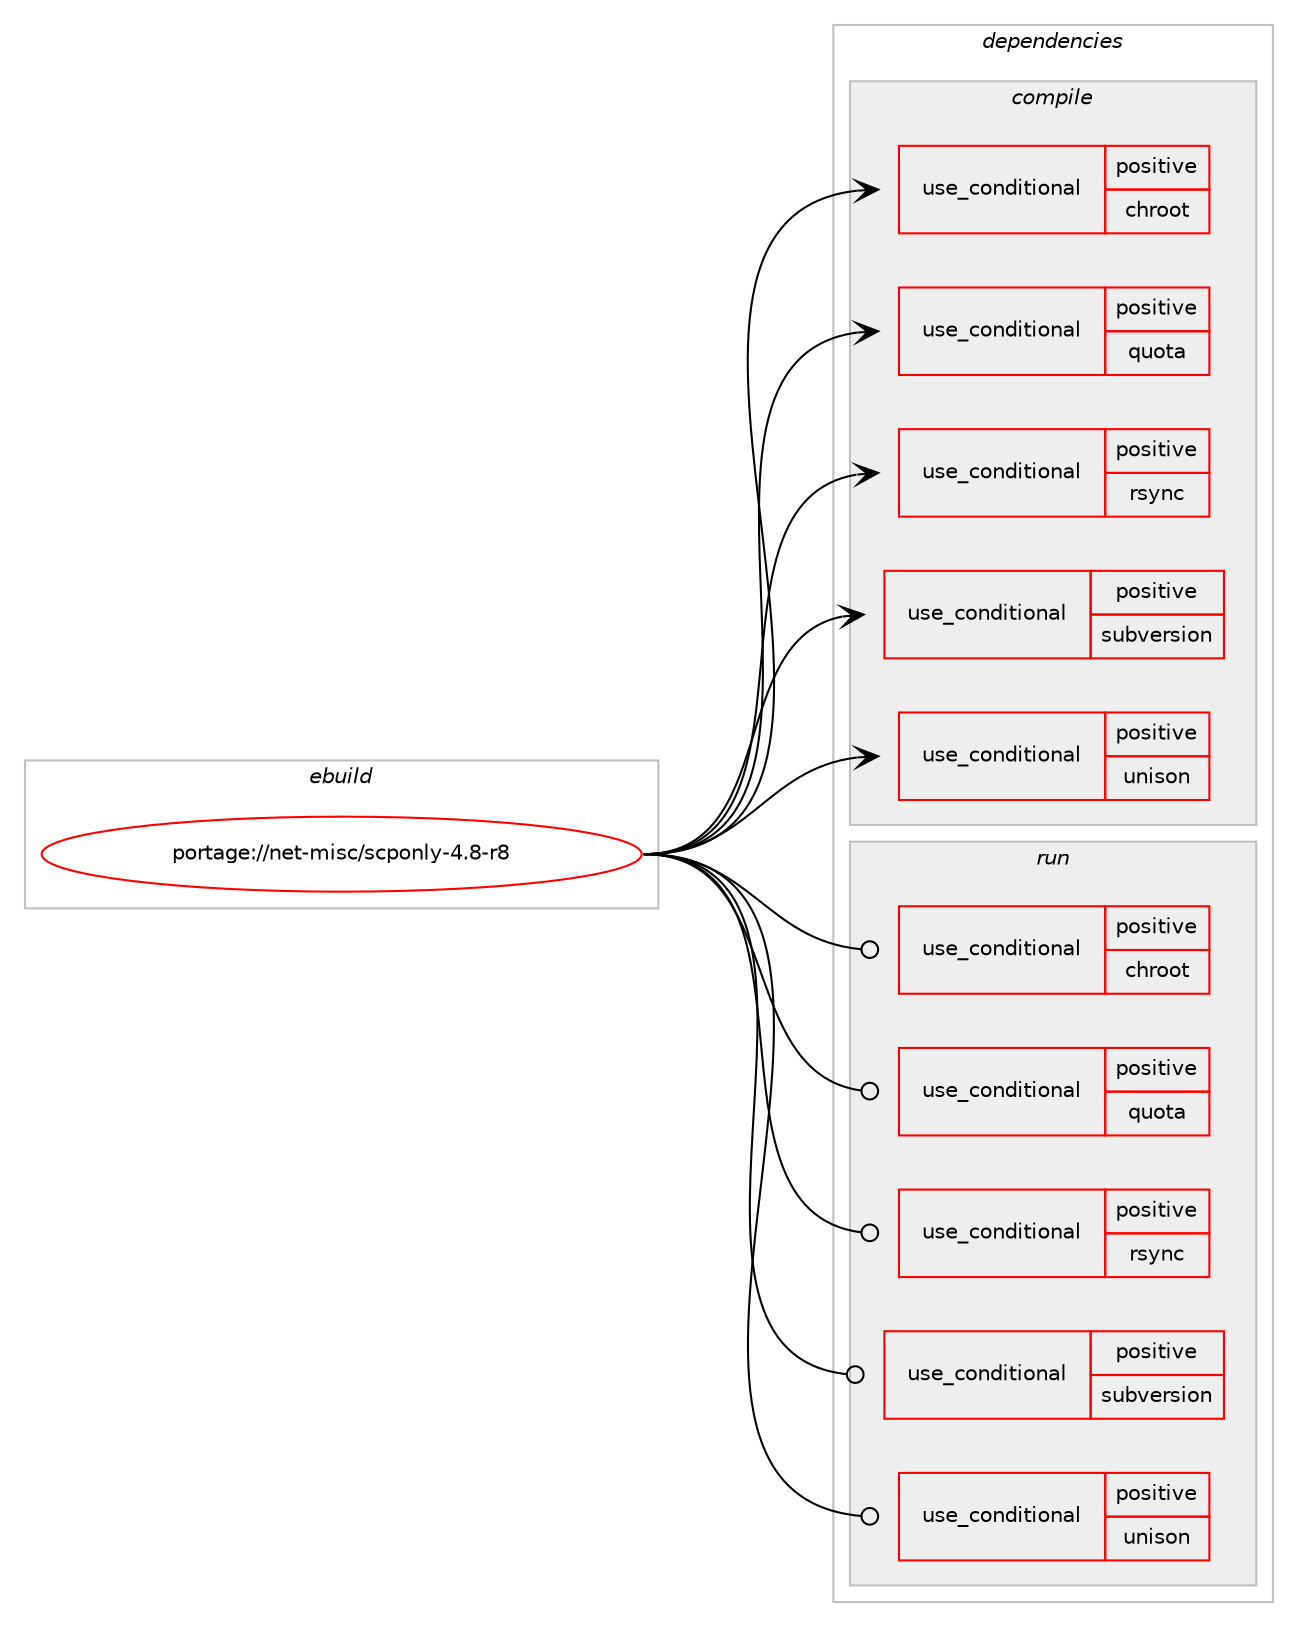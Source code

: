 digraph prolog {

# *************
# Graph options
# *************

newrank=true;
concentrate=true;
compound=true;
graph [rankdir=LR,fontname=Helvetica,fontsize=10,ranksep=1.5];#, ranksep=2.5, nodesep=0.2];
edge  [arrowhead=vee];
node  [fontname=Helvetica,fontsize=10];

# **********
# The ebuild
# **********

subgraph cluster_leftcol {
color=gray;
rank=same;
label=<<i>ebuild</i>>;
id [label="portage://net-misc/scponly-4.8-r8", color=red, width=4, href="../net-misc/scponly-4.8-r8.svg"];
}

# ****************
# The dependencies
# ****************

subgraph cluster_midcol {
color=gray;
label=<<i>dependencies</i>>;
subgraph cluster_compile {
fillcolor="#eeeeee";
style=filled;
label=<<i>compile</i>>;
subgraph cond542 {
dependency695 [label=<<TABLE BORDER="0" CELLBORDER="1" CELLSPACING="0" CELLPADDING="4"><TR><TD ROWSPAN="3" CELLPADDING="10">use_conditional</TD></TR><TR><TD>positive</TD></TR><TR><TD>chroot</TD></TR></TABLE>>, shape=none, color=red];
# *** BEGIN UNKNOWN DEPENDENCY TYPE (TODO) ***
# dependency695 -> package_dependency(portage://net-misc/scponly-4.8-r8,install,no,acct-user,scponly,none,[,,],[],[])
# *** END UNKNOWN DEPENDENCY TYPE (TODO) ***

# *** BEGIN UNKNOWN DEPENDENCY TYPE (TODO) ***
# dependency695 -> package_dependency(portage://net-misc/scponly-4.8-r8,install,no,acct-group,scponly,none,[,,],[],[])
# *** END UNKNOWN DEPENDENCY TYPE (TODO) ***

}
id:e -> dependency695:w [weight=20,style="solid",arrowhead="vee"];
subgraph cond543 {
dependency696 [label=<<TABLE BORDER="0" CELLBORDER="1" CELLSPACING="0" CELLPADDING="4"><TR><TD ROWSPAN="3" CELLPADDING="10">use_conditional</TD></TR><TR><TD>positive</TD></TR><TR><TD>quota</TD></TR></TABLE>>, shape=none, color=red];
# *** BEGIN UNKNOWN DEPENDENCY TYPE (TODO) ***
# dependency696 -> package_dependency(portage://net-misc/scponly-4.8-r8,install,no,sys-fs,quota,none,[,,],[],[])
# *** END UNKNOWN DEPENDENCY TYPE (TODO) ***

}
id:e -> dependency696:w [weight=20,style="solid",arrowhead="vee"];
subgraph cond544 {
dependency697 [label=<<TABLE BORDER="0" CELLBORDER="1" CELLSPACING="0" CELLPADDING="4"><TR><TD ROWSPAN="3" CELLPADDING="10">use_conditional</TD></TR><TR><TD>positive</TD></TR><TR><TD>rsync</TD></TR></TABLE>>, shape=none, color=red];
# *** BEGIN UNKNOWN DEPENDENCY TYPE (TODO) ***
# dependency697 -> package_dependency(portage://net-misc/scponly-4.8-r8,install,no,net-misc,rsync,none,[,,],[],[])
# *** END UNKNOWN DEPENDENCY TYPE (TODO) ***

}
id:e -> dependency697:w [weight=20,style="solid",arrowhead="vee"];
subgraph cond545 {
dependency698 [label=<<TABLE BORDER="0" CELLBORDER="1" CELLSPACING="0" CELLPADDING="4"><TR><TD ROWSPAN="3" CELLPADDING="10">use_conditional</TD></TR><TR><TD>positive</TD></TR><TR><TD>subversion</TD></TR></TABLE>>, shape=none, color=red];
# *** BEGIN UNKNOWN DEPENDENCY TYPE (TODO) ***
# dependency698 -> package_dependency(portage://net-misc/scponly-4.8-r8,install,no,dev-vcs,subversion,none,[,,],[],[])
# *** END UNKNOWN DEPENDENCY TYPE (TODO) ***

}
id:e -> dependency698:w [weight=20,style="solid",arrowhead="vee"];
subgraph cond546 {
dependency699 [label=<<TABLE BORDER="0" CELLBORDER="1" CELLSPACING="0" CELLPADDING="4"><TR><TD ROWSPAN="3" CELLPADDING="10">use_conditional</TD></TR><TR><TD>positive</TD></TR><TR><TD>unison</TD></TR></TABLE>>, shape=none, color=red];
# *** BEGIN UNKNOWN DEPENDENCY TYPE (TODO) ***
# dependency699 -> package_dependency(portage://net-misc/scponly-4.8-r8,install,no,net-misc,unison,none,[,,],any_same_slot,[])
# *** END UNKNOWN DEPENDENCY TYPE (TODO) ***

}
id:e -> dependency699:w [weight=20,style="solid",arrowhead="vee"];
# *** BEGIN UNKNOWN DEPENDENCY TYPE (TODO) ***
# id -> package_dependency(portage://net-misc/scponly-4.8-r8,install,no,sys-apps,sed,none,[,,],[],[])
# *** END UNKNOWN DEPENDENCY TYPE (TODO) ***

# *** BEGIN UNKNOWN DEPENDENCY TYPE (TODO) ***
# id -> package_dependency(portage://net-misc/scponly-4.8-r8,install,no,virtual,openssh,none,[,,],[],[])
# *** END UNKNOWN DEPENDENCY TYPE (TODO) ***

}
subgraph cluster_compileandrun {
fillcolor="#eeeeee";
style=filled;
label=<<i>compile and run</i>>;
}
subgraph cluster_run {
fillcolor="#eeeeee";
style=filled;
label=<<i>run</i>>;
subgraph cond547 {
dependency700 [label=<<TABLE BORDER="0" CELLBORDER="1" CELLSPACING="0" CELLPADDING="4"><TR><TD ROWSPAN="3" CELLPADDING="10">use_conditional</TD></TR><TR><TD>positive</TD></TR><TR><TD>chroot</TD></TR></TABLE>>, shape=none, color=red];
# *** BEGIN UNKNOWN DEPENDENCY TYPE (TODO) ***
# dependency700 -> package_dependency(portage://net-misc/scponly-4.8-r8,run,no,acct-user,scponly,none,[,,],[],[])
# *** END UNKNOWN DEPENDENCY TYPE (TODO) ***

# *** BEGIN UNKNOWN DEPENDENCY TYPE (TODO) ***
# dependency700 -> package_dependency(portage://net-misc/scponly-4.8-r8,run,no,acct-group,scponly,none,[,,],[],[])
# *** END UNKNOWN DEPENDENCY TYPE (TODO) ***

}
id:e -> dependency700:w [weight=20,style="solid",arrowhead="odot"];
subgraph cond548 {
dependency701 [label=<<TABLE BORDER="0" CELLBORDER="1" CELLSPACING="0" CELLPADDING="4"><TR><TD ROWSPAN="3" CELLPADDING="10">use_conditional</TD></TR><TR><TD>positive</TD></TR><TR><TD>quota</TD></TR></TABLE>>, shape=none, color=red];
# *** BEGIN UNKNOWN DEPENDENCY TYPE (TODO) ***
# dependency701 -> package_dependency(portage://net-misc/scponly-4.8-r8,run,no,sys-fs,quota,none,[,,],[],[])
# *** END UNKNOWN DEPENDENCY TYPE (TODO) ***

}
id:e -> dependency701:w [weight=20,style="solid",arrowhead="odot"];
subgraph cond549 {
dependency702 [label=<<TABLE BORDER="0" CELLBORDER="1" CELLSPACING="0" CELLPADDING="4"><TR><TD ROWSPAN="3" CELLPADDING="10">use_conditional</TD></TR><TR><TD>positive</TD></TR><TR><TD>rsync</TD></TR></TABLE>>, shape=none, color=red];
# *** BEGIN UNKNOWN DEPENDENCY TYPE (TODO) ***
# dependency702 -> package_dependency(portage://net-misc/scponly-4.8-r8,run,no,net-misc,rsync,none,[,,],[],[])
# *** END UNKNOWN DEPENDENCY TYPE (TODO) ***

}
id:e -> dependency702:w [weight=20,style="solid",arrowhead="odot"];
subgraph cond550 {
dependency703 [label=<<TABLE BORDER="0" CELLBORDER="1" CELLSPACING="0" CELLPADDING="4"><TR><TD ROWSPAN="3" CELLPADDING="10">use_conditional</TD></TR><TR><TD>positive</TD></TR><TR><TD>subversion</TD></TR></TABLE>>, shape=none, color=red];
# *** BEGIN UNKNOWN DEPENDENCY TYPE (TODO) ***
# dependency703 -> package_dependency(portage://net-misc/scponly-4.8-r8,run,no,dev-vcs,subversion,none,[,,],[],[])
# *** END UNKNOWN DEPENDENCY TYPE (TODO) ***

}
id:e -> dependency703:w [weight=20,style="solid",arrowhead="odot"];
subgraph cond551 {
dependency704 [label=<<TABLE BORDER="0" CELLBORDER="1" CELLSPACING="0" CELLPADDING="4"><TR><TD ROWSPAN="3" CELLPADDING="10">use_conditional</TD></TR><TR><TD>positive</TD></TR><TR><TD>unison</TD></TR></TABLE>>, shape=none, color=red];
# *** BEGIN UNKNOWN DEPENDENCY TYPE (TODO) ***
# dependency704 -> package_dependency(portage://net-misc/scponly-4.8-r8,run,no,net-misc,unison,none,[,,],any_same_slot,[])
# *** END UNKNOWN DEPENDENCY TYPE (TODO) ***

}
id:e -> dependency704:w [weight=20,style="solid",arrowhead="odot"];
# *** BEGIN UNKNOWN DEPENDENCY TYPE (TODO) ***
# id -> package_dependency(portage://net-misc/scponly-4.8-r8,run,no,sys-apps,sed,none,[,,],[],[])
# *** END UNKNOWN DEPENDENCY TYPE (TODO) ***

# *** BEGIN UNKNOWN DEPENDENCY TYPE (TODO) ***
# id -> package_dependency(portage://net-misc/scponly-4.8-r8,run,no,virtual,openssh,none,[,,],[],[])
# *** END UNKNOWN DEPENDENCY TYPE (TODO) ***

}
}

# **************
# The candidates
# **************

subgraph cluster_choices {
rank=same;
color=gray;
label=<<i>candidates</i>>;

}

}
